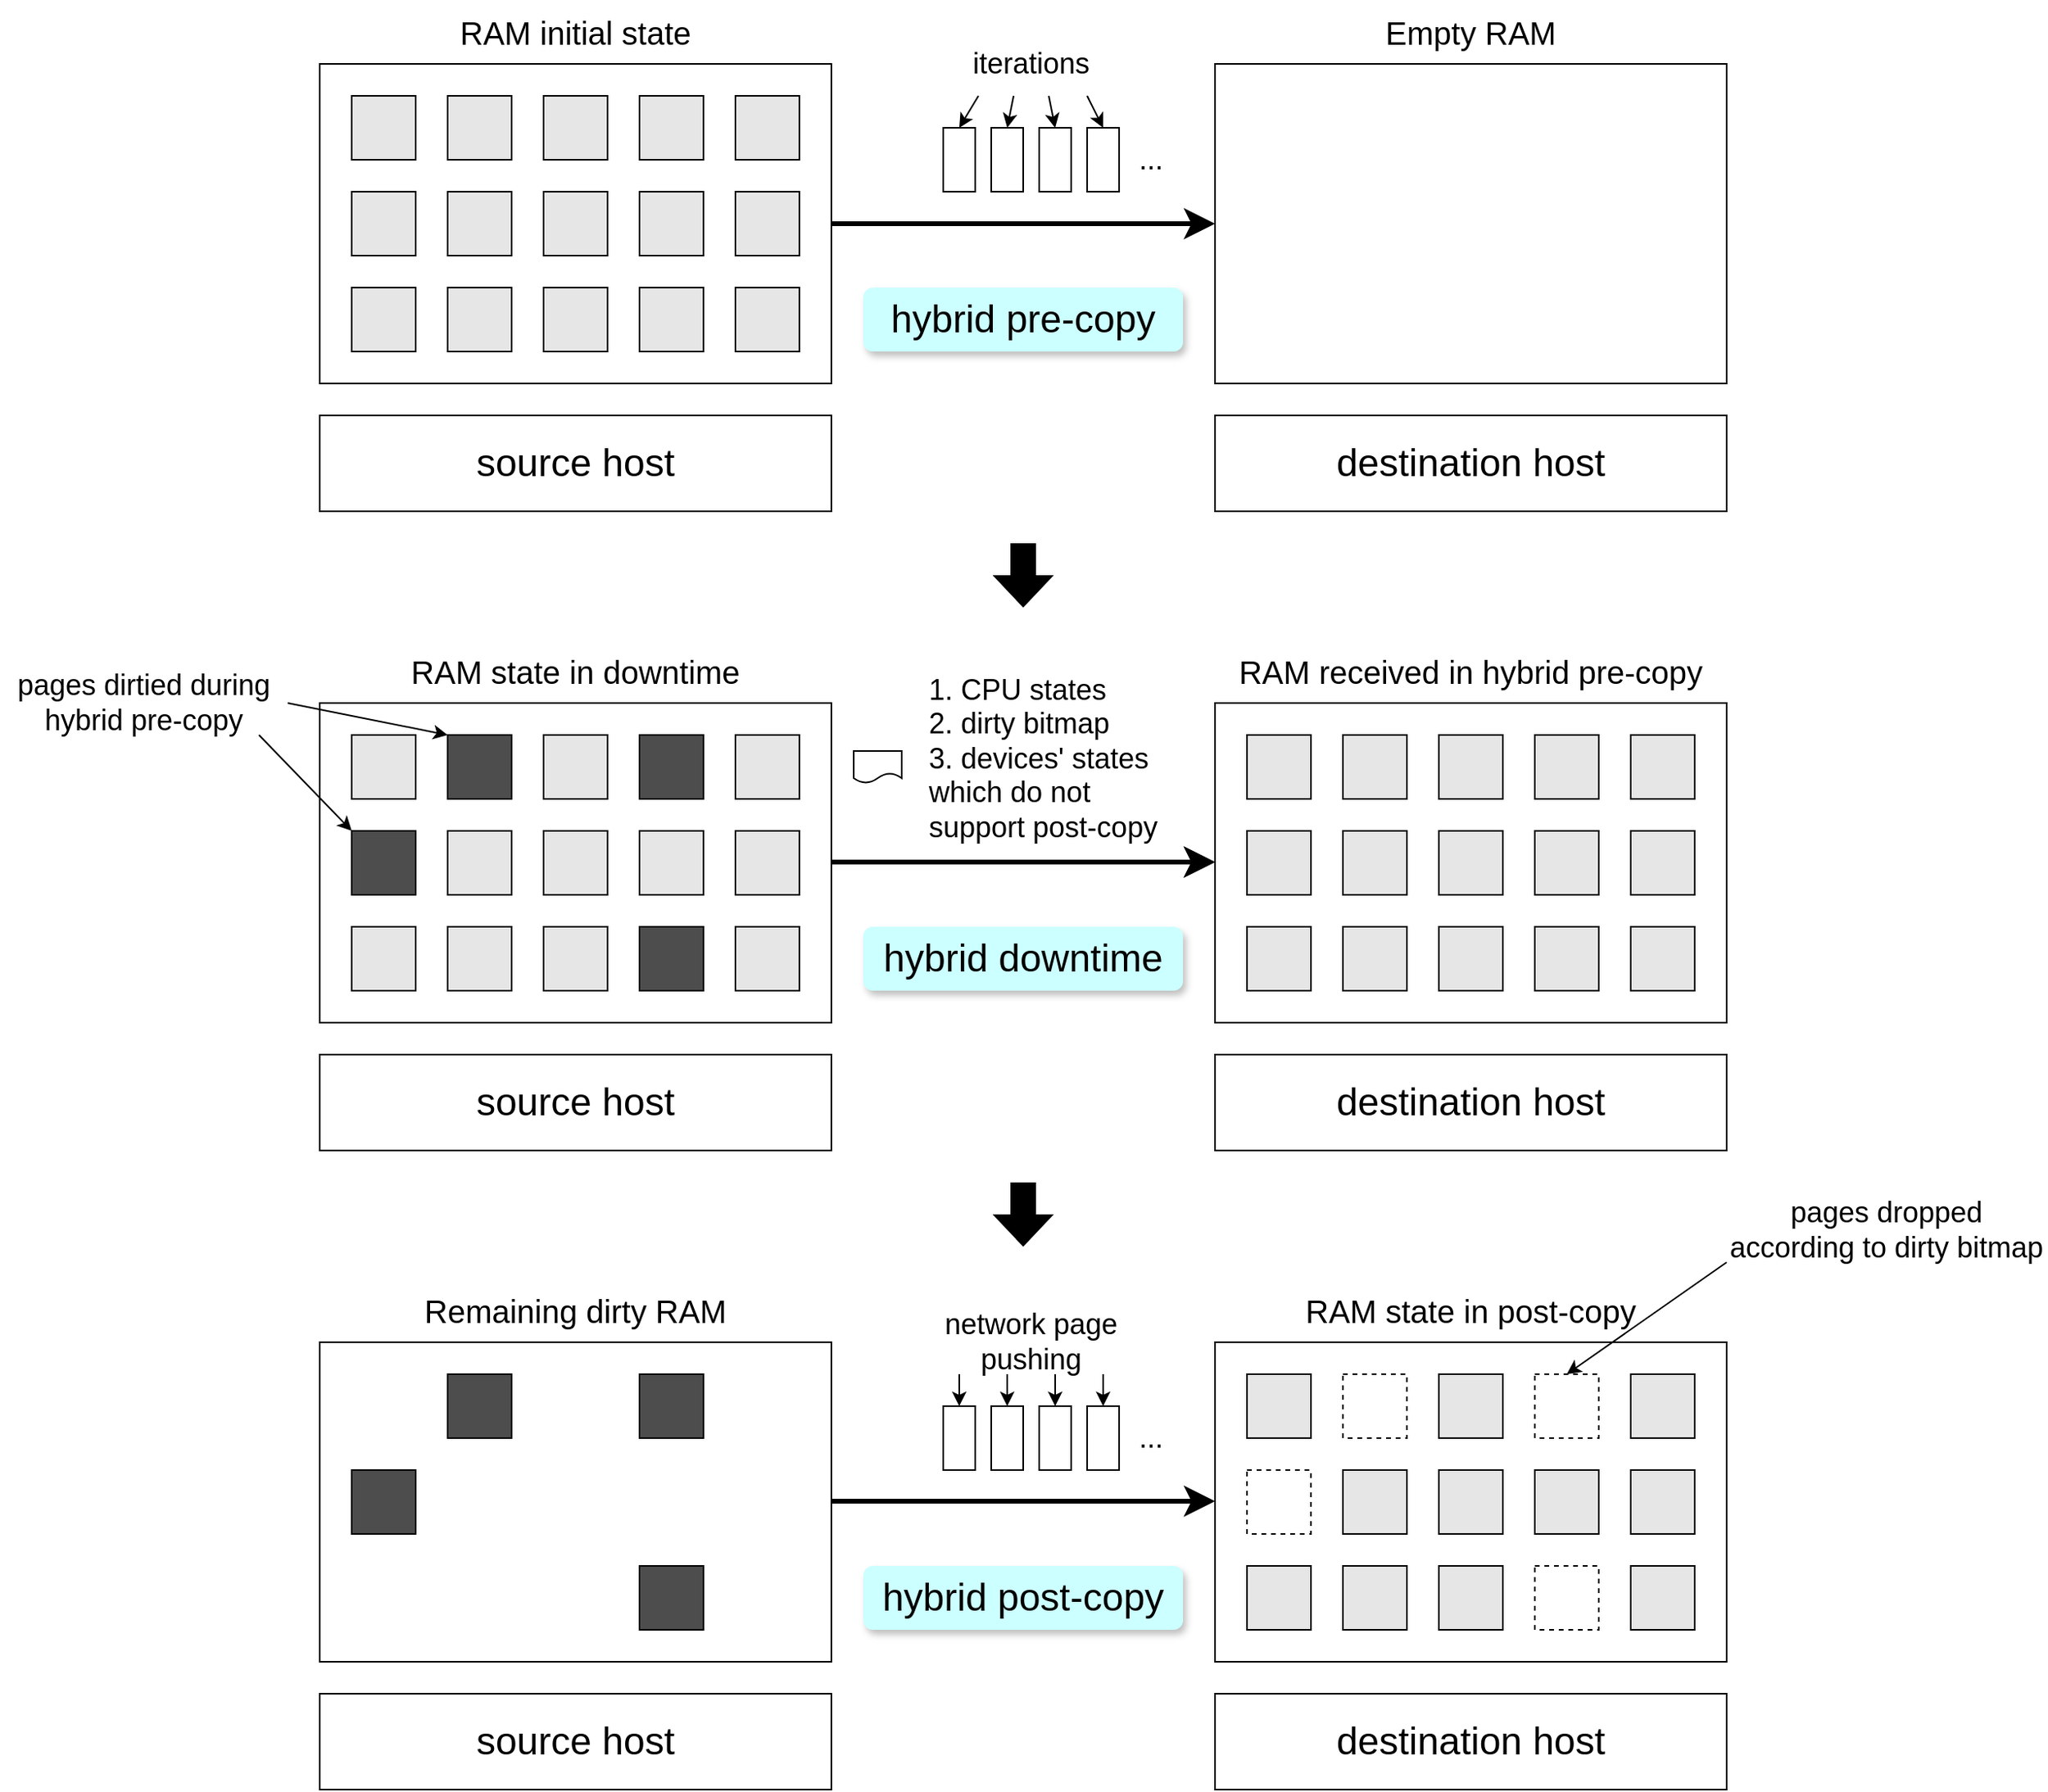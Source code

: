<mxfile version="21.5.2" type="github">
  <diagram name="第 1 页" id="RIdFQgAQoTJojQbnxjcj">
    <mxGraphModel dx="2846" dy="1156" grid="1" gridSize="10" guides="1" tooltips="1" connect="1" arrows="1" fold="1" page="1" pageScale="1" pageWidth="827" pageHeight="1169" math="0" shadow="0">
      <root>
        <mxCell id="0" />
        <mxCell id="1" parent="0" />
        <mxCell id="ZZE6u8Rq9VthmS_ORE96-38" style="edgeStyle=orthogonalEdgeStyle;rounded=0;orthogonalLoop=1;jettySize=auto;html=1;exitX=1;exitY=0.5;exitDx=0;exitDy=0;entryX=0;entryY=0.5;entryDx=0;entryDy=0;endSize=10;startSize=10;strokeWidth=3;" parent="1" source="ZZE6u8Rq9VthmS_ORE96-18" target="ZZE6u8Rq9VthmS_ORE96-36" edge="1">
          <mxGeometry relative="1" as="geometry" />
        </mxCell>
        <mxCell id="ZZE6u8Rq9VthmS_ORE96-18" value="" style="rounded=0;whiteSpace=wrap;html=1;" parent="1" vertex="1">
          <mxGeometry x="80" y="440" width="320" height="200" as="geometry" />
        </mxCell>
        <mxCell id="ZZE6u8Rq9VthmS_ORE96-19" value="" style="rounded=0;whiteSpace=wrap;html=1;fillColor=#E6E6E6;" parent="1" vertex="1">
          <mxGeometry x="100" y="460" width="40" height="40" as="geometry" />
        </mxCell>
        <mxCell id="ZZE6u8Rq9VthmS_ORE96-20" value="" style="rounded=0;whiteSpace=wrap;html=1;fillColor=#E6E6E6;" parent="1" vertex="1">
          <mxGeometry x="160" y="460" width="40" height="40" as="geometry" />
        </mxCell>
        <mxCell id="ZZE6u8Rq9VthmS_ORE96-21" value="" style="rounded=0;whiteSpace=wrap;html=1;fillColor=#E6E6E6;" parent="1" vertex="1">
          <mxGeometry x="220" y="460" width="40" height="40" as="geometry" />
        </mxCell>
        <mxCell id="ZZE6u8Rq9VthmS_ORE96-22" value="" style="rounded=0;whiteSpace=wrap;html=1;fillColor=#E6E6E6;" parent="1" vertex="1">
          <mxGeometry x="280" y="460" width="40" height="40" as="geometry" />
        </mxCell>
        <mxCell id="ZZE6u8Rq9VthmS_ORE96-23" value="" style="rounded=0;whiteSpace=wrap;html=1;fillColor=#E6E6E6;" parent="1" vertex="1">
          <mxGeometry x="340" y="460" width="40" height="40" as="geometry" />
        </mxCell>
        <mxCell id="ZZE6u8Rq9VthmS_ORE96-24" value="" style="rounded=0;whiteSpace=wrap;html=1;fillColor=#E6E6E6;" parent="1" vertex="1">
          <mxGeometry x="100" y="520" width="40" height="40" as="geometry" />
        </mxCell>
        <mxCell id="ZZE6u8Rq9VthmS_ORE96-25" value="" style="rounded=0;whiteSpace=wrap;html=1;fillColor=#E6E6E6;" parent="1" vertex="1">
          <mxGeometry x="160" y="520" width="40" height="40" as="geometry" />
        </mxCell>
        <mxCell id="ZZE6u8Rq9VthmS_ORE96-26" value="" style="rounded=0;whiteSpace=wrap;html=1;fillColor=#E6E6E6;" parent="1" vertex="1">
          <mxGeometry x="220" y="520" width="40" height="40" as="geometry" />
        </mxCell>
        <mxCell id="ZZE6u8Rq9VthmS_ORE96-27" value="" style="rounded=0;whiteSpace=wrap;html=1;fillColor=#E6E6E6;" parent="1" vertex="1">
          <mxGeometry x="280" y="520" width="40" height="40" as="geometry" />
        </mxCell>
        <mxCell id="ZZE6u8Rq9VthmS_ORE96-28" value="" style="rounded=0;whiteSpace=wrap;html=1;fillColor=#E6E6E6;" parent="1" vertex="1">
          <mxGeometry x="340" y="520" width="40" height="40" as="geometry" />
        </mxCell>
        <mxCell id="ZZE6u8Rq9VthmS_ORE96-29" value="" style="rounded=0;whiteSpace=wrap;html=1;fillColor=#E6E6E6;" parent="1" vertex="1">
          <mxGeometry x="100" y="580" width="40" height="40" as="geometry" />
        </mxCell>
        <mxCell id="ZZE6u8Rq9VthmS_ORE96-30" value="" style="rounded=0;whiteSpace=wrap;html=1;fillColor=#E6E6E6;" parent="1" vertex="1">
          <mxGeometry x="160" y="580" width="40" height="40" as="geometry" />
        </mxCell>
        <mxCell id="ZZE6u8Rq9VthmS_ORE96-31" value="" style="rounded=0;whiteSpace=wrap;html=1;fillColor=#E6E6E6;" parent="1" vertex="1">
          <mxGeometry x="220" y="580" width="40" height="40" as="geometry" />
        </mxCell>
        <mxCell id="ZZE6u8Rq9VthmS_ORE96-32" value="" style="rounded=0;whiteSpace=wrap;html=1;fillColor=#E6E6E6;" parent="1" vertex="1">
          <mxGeometry x="280" y="580" width="40" height="40" as="geometry" />
        </mxCell>
        <mxCell id="ZZE6u8Rq9VthmS_ORE96-33" value="" style="rounded=0;whiteSpace=wrap;html=1;fillColor=#E6E6E6;" parent="1" vertex="1">
          <mxGeometry x="340" y="580" width="40" height="40" as="geometry" />
        </mxCell>
        <mxCell id="ZZE6u8Rq9VthmS_ORE96-36" value="" style="rounded=0;whiteSpace=wrap;html=1;" parent="1" vertex="1">
          <mxGeometry x="640" y="440" width="320" height="200" as="geometry" />
        </mxCell>
        <mxCell id="ZZE6u8Rq9VthmS_ORE96-37" value="&lt;font style=&quot;font-size: 24px;&quot;&gt;source host&lt;/font&gt;" style="rounded=0;whiteSpace=wrap;html=1;" parent="1" vertex="1">
          <mxGeometry x="80" y="660" width="320" height="60" as="geometry" />
        </mxCell>
        <mxCell id="ZZE6u8Rq9VthmS_ORE96-40" value="&lt;font style=&quot;font-size: 24px;&quot;&gt;destination host&lt;/font&gt;" style="rounded=0;whiteSpace=wrap;html=1;" parent="1" vertex="1">
          <mxGeometry x="640" y="660" width="320" height="60" as="geometry" />
        </mxCell>
        <mxCell id="ZZE6u8Rq9VthmS_ORE96-41" value="&lt;font style=&quot;font-size: 20px;&quot;&gt;RAM initial state&lt;/font&gt;" style="text;html=1;strokeColor=none;fillColor=none;align=center;verticalAlign=middle;whiteSpace=wrap;rounded=0;" parent="1" vertex="1">
          <mxGeometry x="80" y="400" width="320" height="40" as="geometry" />
        </mxCell>
        <mxCell id="ZZE6u8Rq9VthmS_ORE96-42" value="" style="shape=flexArrow;endArrow=classic;html=1;rounded=0;endSize=6;startSize=10;strokeWidth=1;width=15;fillColor=#000000;" parent="1" edge="1">
          <mxGeometry width="50" height="50" relative="1" as="geometry">
            <mxPoint x="520" y="740" as="sourcePoint" />
            <mxPoint x="520" y="780" as="targetPoint" />
          </mxGeometry>
        </mxCell>
        <mxCell id="ZZE6u8Rq9VthmS_ORE96-43" value="&lt;font style=&quot;font-size: 24px;&quot;&gt;hybrid pre-copy&lt;/font&gt;" style="text;html=1;strokeColor=none;fillColor=#CCFFFF;align=center;verticalAlign=middle;whiteSpace=wrap;rounded=1;shadow=1;glass=0;dashed=1;" parent="1" vertex="1">
          <mxGeometry x="420" y="580" width="200" height="40" as="geometry" />
        </mxCell>
        <mxCell id="ZZE6u8Rq9VthmS_ORE96-44" value="" style="shape=image;html=1;verticalAlign=top;verticalLabelPosition=bottom;labelBackgroundColor=#ffffff;imageAspect=0;aspect=fixed;image=https://cdn1.iconfinder.com/data/icons/material-audio-video/22/loop-128.png" parent="1" vertex="1">
          <mxGeometry x="420" y="480" width="40" height="40" as="geometry" />
        </mxCell>
        <mxCell id="ZZE6u8Rq9VthmS_ORE96-45" value="" style="rounded=0;whiteSpace=wrap;html=1;" parent="1" vertex="1">
          <mxGeometry x="470" y="480" width="20" height="40" as="geometry" />
        </mxCell>
        <mxCell id="ZZE6u8Rq9VthmS_ORE96-46" value="" style="rounded=0;whiteSpace=wrap;html=1;" parent="1" vertex="1">
          <mxGeometry x="500" y="480" width="20" height="40" as="geometry" />
        </mxCell>
        <mxCell id="ZZE6u8Rq9VthmS_ORE96-47" value="" style="rounded=0;whiteSpace=wrap;html=1;" parent="1" vertex="1">
          <mxGeometry x="530" y="480" width="20" height="40" as="geometry" />
        </mxCell>
        <mxCell id="ZZE6u8Rq9VthmS_ORE96-48" value="" style="rounded=0;whiteSpace=wrap;html=1;" parent="1" vertex="1">
          <mxGeometry x="560" y="480" width="20" height="40" as="geometry" />
        </mxCell>
        <mxCell id="ZZE6u8Rq9VthmS_ORE96-49" value="&lt;font style=&quot;font-size: 18px;&quot;&gt;...&lt;/font&gt;" style="text;html=1;strokeColor=none;fillColor=none;align=center;verticalAlign=middle;whiteSpace=wrap;rounded=0;" parent="1" vertex="1">
          <mxGeometry x="580" y="480" width="40" height="40" as="geometry" />
        </mxCell>
        <mxCell id="ZZE6u8Rq9VthmS_ORE96-50" value="&lt;font style=&quot;font-size: 18px;&quot;&gt;iterations&lt;/font&gt;" style="text;html=1;strokeColor=none;fillColor=none;align=center;verticalAlign=middle;whiteSpace=wrap;rounded=0;" parent="1" vertex="1">
          <mxGeometry x="470" y="420" width="110" height="40" as="geometry" />
        </mxCell>
        <mxCell id="ZZE6u8Rq9VthmS_ORE96-51" value="" style="endArrow=classic;html=1;rounded=0;exitX=0.2;exitY=1;exitDx=0;exitDy=0;exitPerimeter=0;" parent="1" source="ZZE6u8Rq9VthmS_ORE96-50" edge="1">
          <mxGeometry width="50" height="50" relative="1" as="geometry">
            <mxPoint x="390" y="590" as="sourcePoint" />
            <mxPoint x="480" y="480" as="targetPoint" />
          </mxGeometry>
        </mxCell>
        <mxCell id="ZZE6u8Rq9VthmS_ORE96-53" value="" style="endArrow=classic;html=1;rounded=0;exitX=0.4;exitY=1;exitDx=0;exitDy=0;exitPerimeter=0;entryX=0.5;entryY=0;entryDx=0;entryDy=0;" parent="1" source="ZZE6u8Rq9VthmS_ORE96-50" target="ZZE6u8Rq9VthmS_ORE96-46" edge="1">
          <mxGeometry width="50" height="50" relative="1" as="geometry">
            <mxPoint x="502" y="470" as="sourcePoint" />
            <mxPoint x="490" y="490" as="targetPoint" />
          </mxGeometry>
        </mxCell>
        <mxCell id="ZZE6u8Rq9VthmS_ORE96-54" value="" style="endArrow=classic;html=1;rounded=0;exitX=0.6;exitY=1;exitDx=0;exitDy=0;exitPerimeter=0;entryX=0.5;entryY=0;entryDx=0;entryDy=0;" parent="1" source="ZZE6u8Rq9VthmS_ORE96-50" target="ZZE6u8Rq9VthmS_ORE96-47" edge="1">
          <mxGeometry width="50" height="50" relative="1" as="geometry">
            <mxPoint x="512" y="480" as="sourcePoint" />
            <mxPoint x="500" y="500" as="targetPoint" />
          </mxGeometry>
        </mxCell>
        <mxCell id="ZZE6u8Rq9VthmS_ORE96-55" value="" style="endArrow=classic;html=1;rounded=0;exitX=0.818;exitY=1;exitDx=0;exitDy=0;exitPerimeter=0;entryX=0.5;entryY=0;entryDx=0;entryDy=0;" parent="1" source="ZZE6u8Rq9VthmS_ORE96-50" target="ZZE6u8Rq9VthmS_ORE96-48" edge="1">
          <mxGeometry width="50" height="50" relative="1" as="geometry">
            <mxPoint x="522" y="490" as="sourcePoint" />
            <mxPoint x="510" y="510" as="targetPoint" />
          </mxGeometry>
        </mxCell>
        <mxCell id="ZZE6u8Rq9VthmS_ORE96-56" value="" style="rounded=0;whiteSpace=wrap;html=1;" parent="1" vertex="1">
          <mxGeometry x="80" y="840" width="320" height="200" as="geometry" />
        </mxCell>
        <mxCell id="ZZE6u8Rq9VthmS_ORE96-57" value="" style="rounded=0;whiteSpace=wrap;html=1;fillColor=#E6E6E6;" parent="1" vertex="1">
          <mxGeometry x="100" y="860" width="40" height="40" as="geometry" />
        </mxCell>
        <mxCell id="ZZE6u8Rq9VthmS_ORE96-58" value="" style="rounded=0;whiteSpace=wrap;html=1;fillColor=#4D4D4D;" parent="1" vertex="1">
          <mxGeometry x="160" y="860" width="40" height="40" as="geometry" />
        </mxCell>
        <mxCell id="ZZE6u8Rq9VthmS_ORE96-59" value="" style="rounded=0;whiteSpace=wrap;html=1;fillColor=#E6E6E6;" parent="1" vertex="1">
          <mxGeometry x="220" y="860" width="40" height="40" as="geometry" />
        </mxCell>
        <mxCell id="ZZE6u8Rq9VthmS_ORE96-60" value="" style="rounded=0;whiteSpace=wrap;html=1;fillColor=#4D4D4D;" parent="1" vertex="1">
          <mxGeometry x="280" y="860" width="40" height="40" as="geometry" />
        </mxCell>
        <mxCell id="ZZE6u8Rq9VthmS_ORE96-61" value="" style="rounded=0;whiteSpace=wrap;html=1;fillColor=#E6E6E6;" parent="1" vertex="1">
          <mxGeometry x="340" y="860" width="40" height="40" as="geometry" />
        </mxCell>
        <mxCell id="ZZE6u8Rq9VthmS_ORE96-62" value="" style="rounded=0;whiteSpace=wrap;html=1;fillColor=#4D4D4D;" parent="1" vertex="1">
          <mxGeometry x="100" y="920" width="40" height="40" as="geometry" />
        </mxCell>
        <mxCell id="ZZE6u8Rq9VthmS_ORE96-63" value="" style="rounded=0;whiteSpace=wrap;html=1;fillColor=#E6E6E6;" parent="1" vertex="1">
          <mxGeometry x="160" y="920" width="40" height="40" as="geometry" />
        </mxCell>
        <mxCell id="ZZE6u8Rq9VthmS_ORE96-64" value="" style="rounded=0;whiteSpace=wrap;html=1;fillColor=#E6E6E6;" parent="1" vertex="1">
          <mxGeometry x="220" y="920" width="40" height="40" as="geometry" />
        </mxCell>
        <mxCell id="ZZE6u8Rq9VthmS_ORE96-65" value="" style="rounded=0;whiteSpace=wrap;html=1;fillColor=#E6E6E6;" parent="1" vertex="1">
          <mxGeometry x="280" y="920" width="40" height="40" as="geometry" />
        </mxCell>
        <mxCell id="ZZE6u8Rq9VthmS_ORE96-66" value="" style="rounded=0;whiteSpace=wrap;html=1;fillColor=#E6E6E6;" parent="1" vertex="1">
          <mxGeometry x="340" y="920" width="40" height="40" as="geometry" />
        </mxCell>
        <mxCell id="ZZE6u8Rq9VthmS_ORE96-67" value="" style="rounded=0;whiteSpace=wrap;html=1;fillColor=#E6E6E6;" parent="1" vertex="1">
          <mxGeometry x="100" y="980" width="40" height="40" as="geometry" />
        </mxCell>
        <mxCell id="ZZE6u8Rq9VthmS_ORE96-68" value="" style="rounded=0;whiteSpace=wrap;html=1;fillColor=#E6E6E6;" parent="1" vertex="1">
          <mxGeometry x="160" y="980" width="40" height="40" as="geometry" />
        </mxCell>
        <mxCell id="ZZE6u8Rq9VthmS_ORE96-69" value="" style="rounded=0;whiteSpace=wrap;html=1;fillColor=#E6E6E6;" parent="1" vertex="1">
          <mxGeometry x="220" y="980" width="40" height="40" as="geometry" />
        </mxCell>
        <mxCell id="ZZE6u8Rq9VthmS_ORE96-70" value="" style="rounded=0;whiteSpace=wrap;html=1;fillColor=#4D4D4D;" parent="1" vertex="1">
          <mxGeometry x="280" y="980" width="40" height="40" as="geometry" />
        </mxCell>
        <mxCell id="ZZE6u8Rq9VthmS_ORE96-71" value="" style="rounded=0;whiteSpace=wrap;html=1;fillColor=#E6E6E6;" parent="1" vertex="1">
          <mxGeometry x="340" y="980" width="40" height="40" as="geometry" />
        </mxCell>
        <mxCell id="ZZE6u8Rq9VthmS_ORE96-72" value="&lt;font style=&quot;font-size: 24px;&quot;&gt;source host&lt;/font&gt;" style="rounded=0;whiteSpace=wrap;html=1;" parent="1" vertex="1">
          <mxGeometry x="80" y="1060" width="320" height="60" as="geometry" />
        </mxCell>
        <mxCell id="ZZE6u8Rq9VthmS_ORE96-73" value="&lt;font style=&quot;font-size: 20px;&quot;&gt;RAM state in downtime&lt;/font&gt;" style="text;html=1;strokeColor=none;fillColor=none;align=center;verticalAlign=middle;whiteSpace=wrap;rounded=0;" parent="1" vertex="1">
          <mxGeometry x="80" y="800" width="320" height="40" as="geometry" />
        </mxCell>
        <mxCell id="ZZE6u8Rq9VthmS_ORE96-74" value="&lt;font style=&quot;font-size: 18px;&quot;&gt;pages dirtied during hybrid pre-copy&lt;/font&gt;" style="text;html=1;strokeColor=none;fillColor=none;align=center;verticalAlign=middle;whiteSpace=wrap;rounded=0;" parent="1" vertex="1">
          <mxGeometry x="-120" y="820" width="180" height="40" as="geometry" />
        </mxCell>
        <mxCell id="ZZE6u8Rq9VthmS_ORE96-75" value="" style="endArrow=classic;html=1;rounded=0;exitX=1;exitY=0.5;exitDx=0;exitDy=0;entryX=0;entryY=0;entryDx=0;entryDy=0;" parent="1" source="ZZE6u8Rq9VthmS_ORE96-74" target="ZZE6u8Rq9VthmS_ORE96-58" edge="1">
          <mxGeometry width="50" height="50" relative="1" as="geometry">
            <mxPoint x="390" y="940" as="sourcePoint" />
            <mxPoint x="440" y="890" as="targetPoint" />
          </mxGeometry>
        </mxCell>
        <mxCell id="ZZE6u8Rq9VthmS_ORE96-76" value="" style="endArrow=classic;html=1;rounded=0;exitX=0.9;exitY=1;exitDx=0;exitDy=0;entryX=0;entryY=0;entryDx=0;entryDy=0;exitPerimeter=0;" parent="1" source="ZZE6u8Rq9VthmS_ORE96-74" target="ZZE6u8Rq9VthmS_ORE96-62" edge="1">
          <mxGeometry width="50" height="50" relative="1" as="geometry">
            <mxPoint x="70" y="860" as="sourcePoint" />
            <mxPoint x="170" y="870" as="targetPoint" />
          </mxGeometry>
        </mxCell>
        <mxCell id="ZZE6u8Rq9VthmS_ORE96-77" value="" style="rounded=0;whiteSpace=wrap;html=1;" parent="1" vertex="1">
          <mxGeometry x="640" y="840" width="320" height="200" as="geometry" />
        </mxCell>
        <mxCell id="ZZE6u8Rq9VthmS_ORE96-78" value="" style="rounded=0;whiteSpace=wrap;html=1;fillColor=#E6E6E6;" parent="1" vertex="1">
          <mxGeometry x="660" y="860" width="40" height="40" as="geometry" />
        </mxCell>
        <mxCell id="ZZE6u8Rq9VthmS_ORE96-79" value="" style="rounded=0;whiteSpace=wrap;html=1;fillColor=#E6E6E6;" parent="1" vertex="1">
          <mxGeometry x="720" y="860" width="40" height="40" as="geometry" />
        </mxCell>
        <mxCell id="ZZE6u8Rq9VthmS_ORE96-80" value="" style="rounded=0;whiteSpace=wrap;html=1;fillColor=#E6E6E6;" parent="1" vertex="1">
          <mxGeometry x="780" y="860" width="40" height="40" as="geometry" />
        </mxCell>
        <mxCell id="ZZE6u8Rq9VthmS_ORE96-81" value="" style="rounded=0;whiteSpace=wrap;html=1;fillColor=#E6E6E6;" parent="1" vertex="1">
          <mxGeometry x="840" y="860" width="40" height="40" as="geometry" />
        </mxCell>
        <mxCell id="ZZE6u8Rq9VthmS_ORE96-82" value="" style="rounded=0;whiteSpace=wrap;html=1;fillColor=#E6E6E6;" parent="1" vertex="1">
          <mxGeometry x="900" y="860" width="40" height="40" as="geometry" />
        </mxCell>
        <mxCell id="ZZE6u8Rq9VthmS_ORE96-83" value="" style="rounded=0;whiteSpace=wrap;html=1;fillColor=#E6E6E6;" parent="1" vertex="1">
          <mxGeometry x="660" y="920" width="40" height="40" as="geometry" />
        </mxCell>
        <mxCell id="ZZE6u8Rq9VthmS_ORE96-84" value="" style="rounded=0;whiteSpace=wrap;html=1;fillColor=#E6E6E6;" parent="1" vertex="1">
          <mxGeometry x="720" y="920" width="40" height="40" as="geometry" />
        </mxCell>
        <mxCell id="ZZE6u8Rq9VthmS_ORE96-85" value="" style="rounded=0;whiteSpace=wrap;html=1;fillColor=#E6E6E6;" parent="1" vertex="1">
          <mxGeometry x="780" y="920" width="40" height="40" as="geometry" />
        </mxCell>
        <mxCell id="ZZE6u8Rq9VthmS_ORE96-86" value="" style="rounded=0;whiteSpace=wrap;html=1;fillColor=#E6E6E6;" parent="1" vertex="1">
          <mxGeometry x="840" y="920" width="40" height="40" as="geometry" />
        </mxCell>
        <mxCell id="ZZE6u8Rq9VthmS_ORE96-87" value="" style="rounded=0;whiteSpace=wrap;html=1;fillColor=#E6E6E6;" parent="1" vertex="1">
          <mxGeometry x="900" y="920" width="40" height="40" as="geometry" />
        </mxCell>
        <mxCell id="ZZE6u8Rq9VthmS_ORE96-88" value="" style="rounded=0;whiteSpace=wrap;html=1;fillColor=#E6E6E6;" parent="1" vertex="1">
          <mxGeometry x="660" y="980" width="40" height="40" as="geometry" />
        </mxCell>
        <mxCell id="ZZE6u8Rq9VthmS_ORE96-89" value="" style="rounded=0;whiteSpace=wrap;html=1;fillColor=#E6E6E6;" parent="1" vertex="1">
          <mxGeometry x="720" y="980" width="40" height="40" as="geometry" />
        </mxCell>
        <mxCell id="ZZE6u8Rq9VthmS_ORE96-90" value="" style="rounded=0;whiteSpace=wrap;html=1;fillColor=#E6E6E6;" parent="1" vertex="1">
          <mxGeometry x="780" y="980" width="40" height="40" as="geometry" />
        </mxCell>
        <mxCell id="ZZE6u8Rq9VthmS_ORE96-91" value="" style="rounded=0;whiteSpace=wrap;html=1;fillColor=#E6E6E6;" parent="1" vertex="1">
          <mxGeometry x="840" y="980" width="40" height="40" as="geometry" />
        </mxCell>
        <mxCell id="ZZE6u8Rq9VthmS_ORE96-92" value="" style="rounded=0;whiteSpace=wrap;html=1;fillColor=#E6E6E6;" parent="1" vertex="1">
          <mxGeometry x="900" y="980" width="40" height="40" as="geometry" />
        </mxCell>
        <mxCell id="ZZE6u8Rq9VthmS_ORE96-93" value="&lt;font style=&quot;font-size: 24px;&quot;&gt;destination host&lt;/font&gt;" style="rounded=0;whiteSpace=wrap;html=1;" parent="1" vertex="1">
          <mxGeometry x="640" y="1060" width="320" height="60" as="geometry" />
        </mxCell>
        <mxCell id="ZZE6u8Rq9VthmS_ORE96-94" style="edgeStyle=orthogonalEdgeStyle;rounded=0;orthogonalLoop=1;jettySize=auto;html=1;exitX=1;exitY=0.5;exitDx=0;exitDy=0;entryX=0;entryY=0.5;entryDx=0;entryDy=0;endSize=10;startSize=10;strokeWidth=3;" parent="1" edge="1">
          <mxGeometry relative="1" as="geometry">
            <mxPoint x="400" y="939.5" as="sourcePoint" />
            <mxPoint x="640" y="939.5" as="targetPoint" />
          </mxGeometry>
        </mxCell>
        <mxCell id="ZZE6u8Rq9VthmS_ORE96-95" value="&lt;font style=&quot;font-size: 24px;&quot;&gt;hybrid downtime&lt;/font&gt;" style="text;html=1;strokeColor=none;fillColor=#CCFFFF;align=center;verticalAlign=middle;whiteSpace=wrap;rounded=1;shadow=1;" parent="1" vertex="1">
          <mxGeometry x="420" y="980" width="200" height="40" as="geometry" />
        </mxCell>
        <mxCell id="ZZE6u8Rq9VthmS_ORE96-96" value="" style="shape=flexArrow;endArrow=classic;html=1;rounded=0;endSize=6;startSize=10;strokeWidth=1;width=15;fillColor=#000000;" parent="1" edge="1">
          <mxGeometry width="50" height="50" relative="1" as="geometry">
            <mxPoint x="520" y="1140" as="sourcePoint" />
            <mxPoint x="520" y="1180" as="targetPoint" />
          </mxGeometry>
        </mxCell>
        <mxCell id="ZZE6u8Rq9VthmS_ORE96-97" value="" style="rounded=0;whiteSpace=wrap;html=1;" parent="1" vertex="1">
          <mxGeometry x="80" y="1240" width="320" height="200" as="geometry" />
        </mxCell>
        <mxCell id="ZZE6u8Rq9VthmS_ORE96-99" value="" style="rounded=0;whiteSpace=wrap;html=1;fillColor=#4D4D4D;" parent="1" vertex="1">
          <mxGeometry x="160" y="1260" width="40" height="40" as="geometry" />
        </mxCell>
        <mxCell id="ZZE6u8Rq9VthmS_ORE96-101" value="" style="rounded=0;whiteSpace=wrap;html=1;fillColor=#4D4D4D;" parent="1" vertex="1">
          <mxGeometry x="280" y="1260" width="40" height="40" as="geometry" />
        </mxCell>
        <mxCell id="ZZE6u8Rq9VthmS_ORE96-103" value="" style="rounded=0;whiteSpace=wrap;html=1;fillColor=#4D4D4D;" parent="1" vertex="1">
          <mxGeometry x="100" y="1320" width="40" height="40" as="geometry" />
        </mxCell>
        <mxCell id="ZZE6u8Rq9VthmS_ORE96-111" value="" style="rounded=0;whiteSpace=wrap;html=1;fillColor=#4D4D4D;" parent="1" vertex="1">
          <mxGeometry x="280" y="1380" width="40" height="40" as="geometry" />
        </mxCell>
        <mxCell id="ZZE6u8Rq9VthmS_ORE96-113" value="&lt;font style=&quot;font-size: 24px;&quot;&gt;source host&lt;/font&gt;" style="rounded=0;whiteSpace=wrap;html=1;" parent="1" vertex="1">
          <mxGeometry x="80" y="1460" width="320" height="60" as="geometry" />
        </mxCell>
        <mxCell id="ZZE6u8Rq9VthmS_ORE96-115" value="&lt;blockquote style=&quot;margin: 0 0 0 40px; border: none; padding: 0px;&quot;&gt;&lt;div style=&quot;text-align: left;&quot;&gt;&lt;span style=&quot;font-size: 18px; background-color: initial;&quot;&gt;1. CPU states&lt;/span&gt;&lt;/div&gt;&lt;font style=&quot;font-size: 18px;&quot;&gt;&lt;div style=&quot;text-align: left;&quot;&gt;&lt;span style=&quot;background-color: initial;&quot;&gt;2. dirty bitmap&lt;/span&gt;&lt;/div&gt;&lt;/font&gt;&lt;font style=&quot;font-size: 18px;&quot;&gt;&lt;div style=&quot;text-align: left;&quot;&gt;&lt;span style=&quot;background-color: initial;&quot;&gt;3. devices&#39; states&lt;/span&gt;&lt;/div&gt;&lt;/font&gt;&lt;font style=&quot;font-size: 18px;&quot;&gt;&lt;div style=&quot;text-align: left;&quot;&gt;&lt;span style=&quot;background-color: initial;&quot;&gt;which do not support post-copy&lt;/span&gt;&lt;/div&gt;&lt;/font&gt;&lt;/blockquote&gt;" style="text;html=1;strokeColor=none;fillColor=none;align=center;verticalAlign=middle;whiteSpace=wrap;rounded=0;" parent="1" vertex="1">
          <mxGeometry x="420" y="810" width="200" height="130" as="geometry" />
        </mxCell>
        <mxCell id="ZZE6u8Rq9VthmS_ORE96-114" value="" style="shape=document;whiteSpace=wrap;html=1;boundedLbl=1;" parent="1" vertex="1">
          <mxGeometry x="414" y="870" width="30" height="20" as="geometry" />
        </mxCell>
        <mxCell id="ZZE6u8Rq9VthmS_ORE96-117" value="&lt;span style=&quot;font-size: 20px;&quot;&gt;Remaining dirty RAM&lt;/span&gt;" style="text;html=1;strokeColor=none;fillColor=none;align=center;verticalAlign=middle;whiteSpace=wrap;rounded=0;" parent="1" vertex="1">
          <mxGeometry x="80" y="1200" width="320" height="40" as="geometry" />
        </mxCell>
        <mxCell id="ZZE6u8Rq9VthmS_ORE96-118" value="&lt;font style=&quot;font-size: 20px;&quot;&gt;Empty RAM&lt;/font&gt;" style="text;html=1;strokeColor=none;fillColor=none;align=center;verticalAlign=middle;whiteSpace=wrap;rounded=0;" parent="1" vertex="1">
          <mxGeometry x="640" y="400" width="320" height="40" as="geometry" />
        </mxCell>
        <mxCell id="ZZE6u8Rq9VthmS_ORE96-119" value="&lt;font style=&quot;font-size: 20px;&quot;&gt;RAM received in hybrid pre-copy&lt;/font&gt;" style="text;html=1;strokeColor=none;fillColor=none;align=center;verticalAlign=middle;whiteSpace=wrap;rounded=0;" parent="1" vertex="1">
          <mxGeometry x="640" y="800" width="320" height="40" as="geometry" />
        </mxCell>
        <mxCell id="ZZE6u8Rq9VthmS_ORE96-120" style="edgeStyle=orthogonalEdgeStyle;rounded=0;orthogonalLoop=1;jettySize=auto;html=1;exitX=1;exitY=0.5;exitDx=0;exitDy=0;entryX=0;entryY=0.5;entryDx=0;entryDy=0;endSize=10;startSize=10;strokeWidth=3;" parent="1" edge="1">
          <mxGeometry relative="1" as="geometry">
            <mxPoint x="400" y="939.5" as="sourcePoint" />
            <mxPoint x="640" y="939.5" as="targetPoint" />
          </mxGeometry>
        </mxCell>
        <mxCell id="ZZE6u8Rq9VthmS_ORE96-121" style="edgeStyle=orthogonalEdgeStyle;rounded=0;orthogonalLoop=1;jettySize=auto;html=1;exitX=1;exitY=0.5;exitDx=0;exitDy=0;entryX=0;entryY=0.5;entryDx=0;entryDy=0;endSize=10;startSize=10;strokeWidth=3;" parent="1" edge="1">
          <mxGeometry relative="1" as="geometry">
            <mxPoint x="400" y="1339.5" as="sourcePoint" />
            <mxPoint x="640" y="1339.5" as="targetPoint" />
          </mxGeometry>
        </mxCell>
        <mxCell id="ZZE6u8Rq9VthmS_ORE96-122" value="" style="rounded=0;whiteSpace=wrap;html=1;" parent="1" vertex="1">
          <mxGeometry x="640" y="1240" width="320" height="200" as="geometry" />
        </mxCell>
        <mxCell id="ZZE6u8Rq9VthmS_ORE96-123" value="" style="rounded=0;whiteSpace=wrap;html=1;fillColor=#E6E6E6;" parent="1" vertex="1">
          <mxGeometry x="660" y="1260" width="40" height="40" as="geometry" />
        </mxCell>
        <mxCell id="ZZE6u8Rq9VthmS_ORE96-125" value="" style="rounded=0;whiteSpace=wrap;html=1;fillColor=#E6E6E6;" parent="1" vertex="1">
          <mxGeometry x="780" y="1260" width="40" height="40" as="geometry" />
        </mxCell>
        <mxCell id="ZZE6u8Rq9VthmS_ORE96-126" value="" style="rounded=0;whiteSpace=wrap;html=1;fillColor=none;dashed=1;" parent="1" vertex="1">
          <mxGeometry x="840" y="1260" width="40" height="40" as="geometry" />
        </mxCell>
        <mxCell id="ZZE6u8Rq9VthmS_ORE96-127" value="" style="rounded=0;whiteSpace=wrap;html=1;fillColor=#E6E6E6;" parent="1" vertex="1">
          <mxGeometry x="900" y="1260" width="40" height="40" as="geometry" />
        </mxCell>
        <mxCell id="ZZE6u8Rq9VthmS_ORE96-129" value="" style="rounded=0;whiteSpace=wrap;html=1;fillColor=#E6E6E6;" parent="1" vertex="1">
          <mxGeometry x="720" y="1320" width="40" height="40" as="geometry" />
        </mxCell>
        <mxCell id="ZZE6u8Rq9VthmS_ORE96-130" value="" style="rounded=0;whiteSpace=wrap;html=1;fillColor=#E6E6E6;" parent="1" vertex="1">
          <mxGeometry x="780" y="1320" width="40" height="40" as="geometry" />
        </mxCell>
        <mxCell id="ZZE6u8Rq9VthmS_ORE96-131" value="" style="rounded=0;whiteSpace=wrap;html=1;fillColor=#E6E6E6;" parent="1" vertex="1">
          <mxGeometry x="840" y="1320" width="40" height="40" as="geometry" />
        </mxCell>
        <mxCell id="ZZE6u8Rq9VthmS_ORE96-132" value="" style="rounded=0;whiteSpace=wrap;html=1;fillColor=#E6E6E6;" parent="1" vertex="1">
          <mxGeometry x="900" y="1320" width="40" height="40" as="geometry" />
        </mxCell>
        <mxCell id="ZZE6u8Rq9VthmS_ORE96-133" value="" style="rounded=0;whiteSpace=wrap;html=1;fillColor=#E6E6E6;" parent="1" vertex="1">
          <mxGeometry x="660" y="1380" width="40" height="40" as="geometry" />
        </mxCell>
        <mxCell id="ZZE6u8Rq9VthmS_ORE96-134" value="" style="rounded=0;whiteSpace=wrap;html=1;fillColor=#E6E6E6;" parent="1" vertex="1">
          <mxGeometry x="720" y="1380" width="40" height="40" as="geometry" />
        </mxCell>
        <mxCell id="ZZE6u8Rq9VthmS_ORE96-135" value="" style="rounded=0;whiteSpace=wrap;html=1;fillColor=#E6E6E6;" parent="1" vertex="1">
          <mxGeometry x="780" y="1380" width="40" height="40" as="geometry" />
        </mxCell>
        <mxCell id="ZZE6u8Rq9VthmS_ORE96-137" value="" style="rounded=0;whiteSpace=wrap;html=1;fillColor=#E6E6E6;" parent="1" vertex="1">
          <mxGeometry x="900" y="1380" width="40" height="40" as="geometry" />
        </mxCell>
        <mxCell id="ZZE6u8Rq9VthmS_ORE96-138" value="&lt;font style=&quot;font-size: 24px;&quot;&gt;destination host&lt;/font&gt;" style="rounded=0;whiteSpace=wrap;html=1;" parent="1" vertex="1">
          <mxGeometry x="640" y="1460" width="320" height="60" as="geometry" />
        </mxCell>
        <mxCell id="ZZE6u8Rq9VthmS_ORE96-139" value="&lt;font style=&quot;font-size: 20px;&quot;&gt;RAM state in post-copy&lt;/font&gt;" style="text;html=1;strokeColor=none;fillColor=none;align=center;verticalAlign=middle;whiteSpace=wrap;rounded=0;" parent="1" vertex="1">
          <mxGeometry x="640" y="1200" width="320" height="40" as="geometry" />
        </mxCell>
        <mxCell id="ZZE6u8Rq9VthmS_ORE96-140" value="&lt;font style=&quot;font-size: 24px;&quot;&gt;hybrid post-copy&lt;/font&gt;" style="text;html=1;strokeColor=none;fillColor=#CCFFFF;align=center;verticalAlign=middle;whiteSpace=wrap;rounded=1;shadow=1;" parent="1" vertex="1">
          <mxGeometry x="420" y="1380" width="200" height="40" as="geometry" />
        </mxCell>
        <mxCell id="ZZE6u8Rq9VthmS_ORE96-141" value="&lt;font style=&quot;font-size: 18px;&quot;&gt;pages dropped according to dirty bitmap&lt;/font&gt;" style="text;html=1;strokeColor=none;fillColor=none;align=center;verticalAlign=middle;whiteSpace=wrap;rounded=0;" parent="1" vertex="1">
          <mxGeometry x="960" y="1150" width="200" height="40" as="geometry" />
        </mxCell>
        <mxCell id="ZZE6u8Rq9VthmS_ORE96-142" value="" style="endArrow=classic;html=1;rounded=0;exitX=0;exitY=1;exitDx=0;exitDy=0;entryX=0.5;entryY=0;entryDx=0;entryDy=0;" parent="1" source="ZZE6u8Rq9VthmS_ORE96-141" target="ZZE6u8Rq9VthmS_ORE96-126" edge="1">
          <mxGeometry width="50" height="50" relative="1" as="geometry">
            <mxPoint x="390" y="1160" as="sourcePoint" />
            <mxPoint x="440" y="1110" as="targetPoint" />
          </mxGeometry>
        </mxCell>
        <mxCell id="ZZE6u8Rq9VthmS_ORE96-143" value="" style="rounded=0;whiteSpace=wrap;html=1;fillColor=none;dashed=1;" parent="1" vertex="1">
          <mxGeometry x="720" y="1260" width="40" height="40" as="geometry" />
        </mxCell>
        <mxCell id="ZZE6u8Rq9VthmS_ORE96-144" value="" style="rounded=0;whiteSpace=wrap;html=1;fillColor=none;dashed=1;" parent="1" vertex="1">
          <mxGeometry x="660" y="1320" width="40" height="40" as="geometry" />
        </mxCell>
        <mxCell id="ZZE6u8Rq9VthmS_ORE96-145" value="" style="rounded=0;whiteSpace=wrap;html=1;fillColor=none;dashed=1;" parent="1" vertex="1">
          <mxGeometry x="840" y="1380" width="40" height="40" as="geometry" />
        </mxCell>
        <mxCell id="ZZE6u8Rq9VthmS_ORE96-146" value="" style="shape=image;html=1;verticalAlign=top;verticalLabelPosition=bottom;labelBackgroundColor=#ffffff;imageAspect=0;aspect=fixed;image=https://cdn1.iconfinder.com/data/icons/material-audio-video/22/loop-128.png" parent="1" vertex="1">
          <mxGeometry x="420" y="1280" width="40" height="40" as="geometry" />
        </mxCell>
        <mxCell id="ZZE6u8Rq9VthmS_ORE96-147" value="" style="rounded=0;whiteSpace=wrap;html=1;" parent="1" vertex="1">
          <mxGeometry x="470" y="1280" width="20" height="40" as="geometry" />
        </mxCell>
        <mxCell id="ZZE6u8Rq9VthmS_ORE96-148" value="" style="rounded=0;whiteSpace=wrap;html=1;" parent="1" vertex="1">
          <mxGeometry x="500" y="1280" width="20" height="40" as="geometry" />
        </mxCell>
        <mxCell id="ZZE6u8Rq9VthmS_ORE96-149" value="" style="rounded=0;whiteSpace=wrap;html=1;" parent="1" vertex="1">
          <mxGeometry x="530" y="1280" width="20" height="40" as="geometry" />
        </mxCell>
        <mxCell id="ZZE6u8Rq9VthmS_ORE96-150" value="" style="rounded=0;whiteSpace=wrap;html=1;" parent="1" vertex="1">
          <mxGeometry x="560" y="1280" width="20" height="40" as="geometry" />
        </mxCell>
        <mxCell id="ZZE6u8Rq9VthmS_ORE96-151" value="&lt;font style=&quot;font-size: 18px;&quot;&gt;...&lt;/font&gt;" style="text;html=1;strokeColor=none;fillColor=none;align=center;verticalAlign=middle;whiteSpace=wrap;rounded=0;" parent="1" vertex="1">
          <mxGeometry x="580" y="1280" width="40" height="40" as="geometry" />
        </mxCell>
        <mxCell id="ZZE6u8Rq9VthmS_ORE96-152" value="&lt;font style=&quot;font-size: 18px;&quot;&gt;network page pushing&lt;/font&gt;" style="text;html=1;strokeColor=none;fillColor=none;align=center;verticalAlign=middle;whiteSpace=wrap;rounded=0;" parent="1" vertex="1">
          <mxGeometry x="450" y="1220" width="150" height="40" as="geometry" />
        </mxCell>
        <mxCell id="ZZE6u8Rq9VthmS_ORE96-153" value="" style="endArrow=classic;html=1;rounded=0;exitX=0.2;exitY=1;exitDx=0;exitDy=0;exitPerimeter=0;" parent="1" source="ZZE6u8Rq9VthmS_ORE96-152" edge="1">
          <mxGeometry width="50" height="50" relative="1" as="geometry">
            <mxPoint x="390" y="1390" as="sourcePoint" />
            <mxPoint x="480" y="1280" as="targetPoint" />
          </mxGeometry>
        </mxCell>
        <mxCell id="ZZE6u8Rq9VthmS_ORE96-154" value="" style="endArrow=classic;html=1;rounded=0;exitX=0.4;exitY=1;exitDx=0;exitDy=0;exitPerimeter=0;entryX=0.5;entryY=0;entryDx=0;entryDy=0;" parent="1" source="ZZE6u8Rq9VthmS_ORE96-152" target="ZZE6u8Rq9VthmS_ORE96-148" edge="1">
          <mxGeometry width="50" height="50" relative="1" as="geometry">
            <mxPoint x="502" y="1270" as="sourcePoint" />
            <mxPoint x="490" y="1290" as="targetPoint" />
          </mxGeometry>
        </mxCell>
        <mxCell id="ZZE6u8Rq9VthmS_ORE96-155" value="" style="endArrow=classic;html=1;rounded=0;exitX=0.6;exitY=1;exitDx=0;exitDy=0;exitPerimeter=0;entryX=0.5;entryY=0;entryDx=0;entryDy=0;" parent="1" source="ZZE6u8Rq9VthmS_ORE96-152" target="ZZE6u8Rq9VthmS_ORE96-149" edge="1">
          <mxGeometry width="50" height="50" relative="1" as="geometry">
            <mxPoint x="512" y="1280" as="sourcePoint" />
            <mxPoint x="500" y="1300" as="targetPoint" />
          </mxGeometry>
        </mxCell>
        <mxCell id="ZZE6u8Rq9VthmS_ORE96-156" value="" style="endArrow=classic;html=1;rounded=0;exitX=0.8;exitY=1;exitDx=0;exitDy=0;exitPerimeter=0;entryX=0.5;entryY=0;entryDx=0;entryDy=0;" parent="1" source="ZZE6u8Rq9VthmS_ORE96-152" target="ZZE6u8Rq9VthmS_ORE96-150" edge="1">
          <mxGeometry width="50" height="50" relative="1" as="geometry">
            <mxPoint x="522" y="1290" as="sourcePoint" />
            <mxPoint x="510" y="1310" as="targetPoint" />
          </mxGeometry>
        </mxCell>
      </root>
    </mxGraphModel>
  </diagram>
</mxfile>
